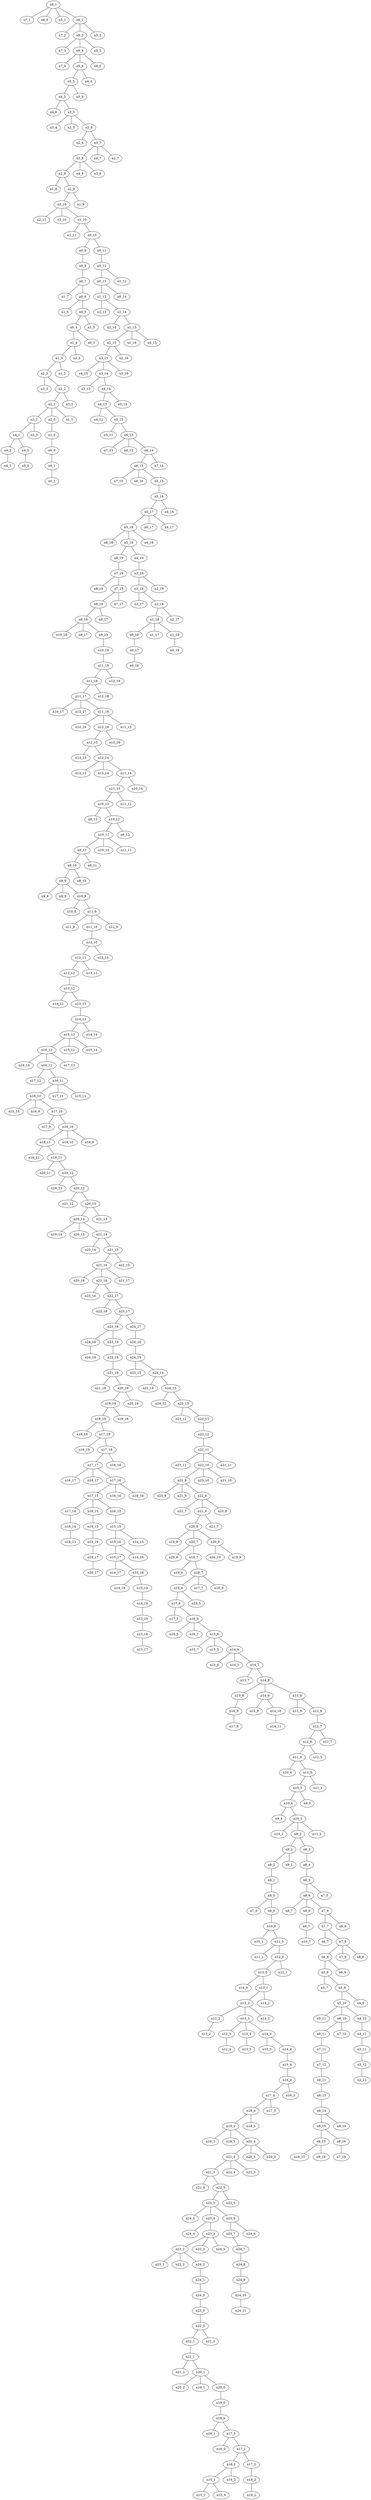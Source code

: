 graph G {
"n2_11";
"n23_1";
"n18_4";
"n16_17";
"n24_11";
"n10_16";
"n0_17";
"n3_19";
"n23_0";
"n9_8";
"n9_15";
"n16_14";
"n10_17";
"n4_2";
"n3_10";
"n8_14";
"n9_11";
"n4_11";
"n18_19";
"n3_4";
"n23_12";
"n7_13";
"n20_2";
"n18_11";
"n7_2";
"n12_16";
"n15_16";
"n6_11";
"n5_8";
"n20_11";
"n12_3";
"n15_13";
"n3_13";
"n18_17";
"n16_0";
"n15_1";
"n4_14";
"n4_1";
"n23_2";
"n22_11";
"n9_18";
"n24_0";
"n4_12";
"n20_8";
"n11_6";
"n13_5";
"n13_12";
"n18_6";
"n12_11";
"n2_8";
"n19_13";
"n22_18";
"n16_1";
"n1_10";
"n2_10";
"n7_4";
"n13_2";
"n8_2";
"n21_12";
"n7_15";
"n2_14";
"n13_7";
"n2_5";
"n10_15";
"n22_1";
"n18_12";
"n1_4";
"n5_5";
"n3_15";
"n17_15";
"n17_1";
"n10_2";
"n24_4";
"n18_2";
"n1_11";
"n6_8";
"n4_0";
"n19_12";
"n7_1";
"n21_16";
"n13_4";
"n18_1";
"n23_9";
"n14_12";
"n16_12";
"n5_11";
"n24_7";
"n8_7";
"n21_0";
"n3_11";
"n19_4";
"n14_0";
"n6_18";
"n24_5";
"n1_7";
"n23_11";
"n6_0";
"n8_9";
"n22_0";
"n0_18";
"n19_1";
"n15_8";
"n1_6";
"n1_15";
"n19_6";
"n9_7";
"n0_6";
"n21_2";
"n12_10";
"n9_4";
"n17_14";
"n6_15";
"n4_6";
"n11_8";
"n23_4";
"n10_11";
"n15_7";
"n19_15";
"n16_2";
"n1_0";
"n13_0";
"n6_9";
"n19_8";
"n15_9";
"n12_17";
"n7_3";
"n9_1";
"n15_3";
"n7_16";
"n12_1";
"n12_15";
"n4_15";
"n10_18";
"n17_8";
"n10_5";
"n16_13";
"n16_4";
"n10_6";
"n2_1";
"n21_1";
"n0_0";
"n4_8";
"n11_15";
"n1_13";
"n23_16";
"n12_2";
"n19_18";
"n14_14";
"n0_2";
"n15_17";
"n21_5";
"n5_16";
"n7_7";
"n5_7";
"n20_17";
"n19_3";
"n17_17";
"n1_3";
"n6_19";
"n22_14";
"n10_10";
"n2_6";
"n15_10";
"n19_11";
"n0_12";
"n8_15";
"n9_13";
"n20_16";
"n2_15";
"n5_10";
"n19_19";
"n14_9";
"n1_18";
"n15_2";
"n5_1";
"n19_17";
"n2_3";
"n9_6";
"n13_8";
"n16_10";
"n1_2";
"n23_18";
"n10_12";
"n6_10";
"n7_0";
"n2_12";
"n10_4";
"n3_9";
"n17_5";
"n8_17";
"n16_6";
"n21_4";
"n9_14";
"n24_1";
"n16_16";
"n10_7";
"n20_14";
"n12_12";
"n9_5";
"n21_18";
"n10_1";
"n4_13";
"n13_13";
"n6_12";
"n9_12";
"n24_18";
"n23_7";
"n14_18";
"n9_10";
"n17_13";
"n9_9";
"n16_19";
"n6_2";
"n11_1";
"n19_10";
"n23_17";
"n18_14";
"n22_3";
"n10_19";
"n18_7";
"n3_8";
"n23_14";
"n7_6";
"n4_5";
"n8_19";
"n8_11";
"n7_14";
"n19_5";
"n16_5";
"n4_7";
"n1_16";
"n8_4";
"n7_9";
"n14_1";
"n3_5";
"n8_12";
"n22_15";
"n17_18";
"n15_4";
"n5_0";
"n23_3";
"n20_4";
"n11_13";
"n6_4";
"n22_9";
"n11_17";
"n3_1";
"n4_19";
"n15_5";
"n18_15";
"n5_18";
"n19_2";
"n18_3";
"n8_6";
"n6_7";
"n12_13";
"n22_2";
"n12_4";
"n0_15";
"n24_9";
"n21_13";
"n7_5";
"n0_5";
"n22_16";
"n9_3";
"n23_19";
"n13_18";
"n2_7";
"n14_6";
"n24_16";
"n10_13";
"n24_6";
"n5_12";
"n11_18";
"n14_4";
"n2_16";
"n24_12";
"n5_4";
"n10_14";
"n8_13";
"n4_9";
"n19_0";
"n21_9";
"n14_19";
"n20_10";
"n16_18";
"n13_1";
"n20_7";
"n13_9";
"n0_13";
"n1_12";
"n17_7";
"n18_16";
"n6_17";
"n14_13";
"n13_14";
"n13_6";
"n19_9";
"n1_9";
"n0_9";
"n8_10";
"n3_3";
"n7_8";
"n0_14";
"n16_15";
"n21_17";
"n17_11";
"n7_11";
"n0_11";
"n16_9";
"n5_17";
"n24_3";
"n10_8";
"n14_16";
"n22_10";
"n20_9";
"n22_4";
"n3_7";
"n23_10";
"n8_8";
"n24_13";
"n11_14";
"n11_11";
"n8_18";
"n5_9";
"n12_6";
"n21_19";
"n17_6";
"n17_12";
"n0_16";
"n2_2";
"n3_6";
"n0_8";
"n6_16";
"n11_10";
"n14_11";
"n20_5";
"n13_15";
"n5_15";
"n22_13";
"n9_2";
"n17_4";
"n13_10";
"n2_4";
"n16_7";
"n12_7";
"n9_17";
"n24_17";
"n21_7";
"n8_3";
"n5_3";
"n22_17";
"n23_13";
"n23_15";
"n21_10";
"n17_3";
"n24_15";
"n17_9";
"n18_18";
"n14_17";
"n0_7";
"n4_10";
"n9_16";
"n22_19";
"n7_18";
"n6_13";
"n3_17";
"n3_18";
"n16_3";
"n12_8";
"n22_12";
"n1_8";
"n24_14";
"n5_19";
"n20_6";
"n10_0";
"n24_10";
"n19_14";
"n2_18";
"n5_13";
"n2_19";
"n12_19";
"n18_9";
"n3_2";
"n11_4";
"n20_3";
"n20_15";
"n2_13";
"n13_11";
"n4_17";
"n19_7";
"n21_15";
"n21_14";
"n1_14";
"n15_11";
"n20_18";
"n7_19";
"n11_0";
"n6_3";
"n15_18";
"n23_5";
"n12_0";
"n6_6";
"n12_14";
"n3_0";
"n5_14";
"n5_6";
"n0_19";
"n14_15";
"n2_0";
"n6_5";
"n24_8";
"n17_16";
"n4_16";
"n16_11";
"n11_9";
"n11_19";
"n22_8";
"n12_18";
"n1_17";
"n18_10";
"n5_2";
"n18_0";
"n16_8";
"n17_0";
"n15_0";
"n6_14";
"n0_4";
"n11_12";
"n15_19";
"n22_6";
"n15_12";
"n22_7";
"n7_10";
"n21_3";
"n13_3";
"n6_1";
"n8_16";
"n14_3";
"n21_6";
"n2_9";
"n20_0";
"n13_17";
"n24_19";
"n20_12";
"n13_19";
"n11_5";
"n18_13";
"n11_7";
"n9_19";
"n4_18";
"n17_2";
"n10_3";
"n7_17";
"n8_1";
"n20_1";
"n23_6";
"n19_16";
"n18_5";
"n14_2";
"n15_14";
"n14_5";
"n12_5";
"n1_5";
"n1_19";
"n0_1";
"n3_14";
"n7_12";
"n12_9";
"n9_0";
"n4_3";
"n10_9";
"n8_5";
"n4_4";
"n18_8";
"n11_3";
"n3_16";
"n21_8";
"n14_10";
"n23_8";
"n11_2";
"n3_12";
"n17_10";
"n15_15";
"n13_16";
"n21_11";
"n8_0";
"n15_6";
"n20_13";
"n0_3";
"n1_1";
"n24_2";
"n14_8";
"n14_7";
"n20_19";
"n17_19";
"n11_16";
"n22_5";
"n2_17";
"n0_10";
    "n14_13" -- "n14_14";
    "n24_2" -- "n24_1";
    "n17_14" -- "n18_14";
    "n5_10" -- "n5_11";
    "n19_17" -- "n20_17";
    "n24_9" -- "n24_10";
    "n6_3" -- "n5_3";
    "n21_16" -- "n20_16";
    "n21_16" -- "n21_17";
    "n22_0" -- "n21_0";
    "n15_8" -- "n16_8";
    "n13_4" -- "n13_5";
    "n1_10" -- "n1_11";
    "n5_4" -- "n4_4";
    "n6_2" -- "n7_2";
    "n16_11" -- "n17_11";
    "n20_19" -- "n20_18";
    "n18_10" -- "n19_10";
    "n16_10" -- "n15_10";
    "n20_0" -- "n19_0";
    "n1_19" -- "n0_19";
    "n5_8" -- "n5_7";
    "n1_18" -- "n1_17";
    "n9_9" -- "n8_9";
    "n8_0" -- "n7_0";
    "n17_1" -- "n17_2";
    "n24_16" -- "n24_15";
    "n0_6" -- "n1_6";
    "n16_1" -- "n16_2";
    "n0_0" -- "n0_1";
    "n21_19" -- "n21_18";
    "n5_16" -- "n4_16";
    "n13_0" -- "n14_0";
    "n7_18" -- "n7_17";
    "n24_14" -- "n23_14";
    "n15_17" -- "n14_17";
    "n12_3" -- "n12_4";
    "n9_11" -- "n8_11";
    "n10_13" -- "n9_13";
    "n3_19" -- "n2_19";
    "n17_16" -- "n18_16";
    "n17_19" -- "n16_19";
    "n12_7" -- "n11_7";
    "n13_2" -- "n12_2";
    "n22_9" -- "n21_9";
    "n23_13" -- "n23_12";
    "n22_8" -- "n23_8";
    "n14_8" -- "n15_8";
    "n0_12" -- "n1_12";
    "n20_8" -- "n19_8";
    "n9_18" -- "n9_17";
    "n11_14" -- "n10_14";
    "n16_1" -- "n15_1";
    "n5_19" -- "n4_19";
    "n21_14" -- "n22_14";
    "n20_14" -- "n20_15";
    "n23_3" -- "n24_3";
    "n20_9" -- "n20_10";
    "n5_18" -- "n6_18";
    "n0_4" -- "n0_3";
    "n8_12" -- "n8_13";
    "n10_5" -- "n9_5";
    "n7_6" -- "n6_6";
    "n2_10" -- "n2_11";
    "n0_6" -- "n0_5";
    "n3_15" -- "n3_16";
    "n3_8" -- "n3_9";
    "n1_14" -- "n2_14";
    "n11_6" -- "n10_6";
    "n11_6" -- "n11_5";
    "n12_12" -- "n13_12";
    "n5_5" -- "n5_6";
    "n7_11" -- "n7_12";
    "n9_10" -- "n8_10";
    "n12_6" -- "n12_5";
    "n13_2" -- "n14_2";
    "n3_6" -- "n2_6";
    "n18_11" -- "n18_12";
    "n15_15" -- "n14_15";
    "n18_19" -- "n18_18";
    "n6_14" -- "n7_14";
    "n11_10" -- "n12_10";
    "n22_11" -- "n23_11";
    "n23_3" -- "n22_3";
    "n2_2" -- "n3_2";
    "n14_7" -- "n13_7";
    "n12_0" -- "n12_1";
    "n12_6" -- "n11_6";
    "n1_15" -- "n0_15";
    "n2_9" -- "n1_9";
    "n17_18" -- "n16_18";
    "n15_13" -- "n15_12";
    "n9_15" -- "n10_15";
    "n22_11" -- "n21_11";
    "n17_0" -- "n16_0";
    "n16_11" -- "n15_11";
    "n5_10" -- "n6_10";
    "n11_17" -- "n12_17";
    "n14_10" -- "n14_11";
    "n6_4" -- "n6_5";
    "n16_8" -- "n17_8";
    "n4_2" -- "n4_3";
    "n3_11" -- "n3_12";
    "n24_15" -- "n23_15";
    "n1_10" -- "n0_10";
    "n8_3" -- "n8_4";
    "n15_15" -- "n15_16";
    "n11_0" -- "n11_1";
    "n0_10" -- "n0_9";
    "n7_18" -- "n8_18";
    "n18_14" -- "n18_13";
    "n16_13" -- "n16_14";
    "n0_7" -- "n1_7";
    "n3_15" -- "n4_15";
    "n8_6" -- "n8_7";
    "n11_16" -- "n11_15";
    "n9_15" -- "n9_16";
    "n23_5" -- "n24_5";
    "n6_4" -- "n7_4";
    "n3_14" -- "n3_13";
    "n19_4" -- "n19_5";
    "n21_5" -- "n21_6";
    "n24_10" -- "n24_11";
    "n20_14" -- "n19_14";
    "n18_4" -- "n18_3";
    "n23_2" -- "n23_1";
    "n15_1" -- "n15_2";
    "n12_2" -- "n11_2";
    "n21_1" -- "n21_2";
    "n3_14" -- "n4_14";
    "n16_13" -- "n17_13";
    "n10_9" -- "n10_8";
    "n9_19" -- "n10_19";
    "n10_3" -- "n11_3";
    "n14_8" -- "n14_9";
    "n8_16" -- "n7_16";
    "n9_3" -- "n8_3";
    "n24_0" -- "n23_0";
    "n11_5" -- "n11_4";
    "n11_13" -- "n11_12";
    "n3_5" -- "n2_5";
    "n11_9" -- "n11_8";
    "n20_13" -- "n21_13";
    "n10_9" -- "n11_9";
    "n23_18" -- "n23_19";
    "n0_1" -- "n0_2";
    "n22_10" -- "n23_10";
    "n6_2" -- "n5_2";
    "n12_11" -- "n13_11";
    "n9_0" -- "n10_0";
    "n14_6" -- "n14_5";
    "n21_4" -- "n22_4";
    "n17_0" -- "n17_1";
    "n9_10" -- "n9_9";
    "n18_11" -- "n19_11";
    "n20_12" -- "n21_12";
    "n20_1" -- "n19_1";
    "n10_3" -- "n10_2";
    "n24_17" -- "n24_16";
    "n10_12" -- "n9_12";
    "n2_15" -- "n2_16";
    "n22_17" -- "n22_18";
    "n6_13" -- "n6_12";
    "n13_8" -- "n13_9";
    "n21_14" -- "n21_15";
    "n8_13" -- "n8_14";
    "n3_18" -- "n3_17";
    "n17_19" -- "n17_18";
    "n21_15" -- "n22_15";
    "n14_6" -- "n13_6";
    "n6_10" -- "n7_10";
    "n13_3" -- "n13_4";
    "n24_18" -- "n24_19";
    "n19_7" -- "n19_6";
    "n16_6" -- "n16_5";
    "n3_1" -- "n3_0";
    "n4_13" -- "n4_12";
    "n4_1" -- "n4_0";
    "n10_12" -- "n10_11";
    "n13_1" -- "n14_1";
    "n12_15" -- "n13_15";
    "n16_10" -- "n16_9";
    "n1_18" -- "n0_18";
    "n21_8" -- "n21_7";
    "n22_0" -- "n22_1";
    "n23_17" -- "n24_17";
    "n13_12" -- "n14_12";
    "n9_9" -- "n9_8";
    "n6_3" -- "n7_3";
    "n8_15" -- "n8_16";
    "n1_13" -- "n2_13";
    "n18_4" -- "n19_4";
    "n21_1" -- "n20_1";
    "n21_4" -- "n21_3";
    "n5_17" -- "n6_17";
    "n3_5" -- "n3_4";
    "n11_9" -- "n12_9";
    "n4_10" -- "n4_11";
    "n15_4" -- "n16_4";
    "n17_15" -- "n18_15";
    "n1_3" -- "n1_2";
    "n23_4" -- "n24_4";
    "n18_7" -- "n18_8";
    "n2_8" -- "n1_8";
    "n15_1" -- "n15_0";
    "n5_10" -- "n4_10";
    "n2_9" -- "n2_10";
    "n15_17" -- "n15_18";
    "n3_12" -- "n2_12";
    "n21_15" -- "n21_16";
    "n15_13" -- "n15_14";
    "n2_3" -- "n3_3";
    "n22_9" -- "n23_9";
    "n0_12" -- "n0_13";
    "n9_18" -- "n10_18";
    "n13_8" -- "n12_8";
    "n18_6" -- "n18_5";
    "n5_16" -- "n5_17";
    "n21_19" -- "n20_19";
    "n17_6" -- "n17_5";
    "n20_12" -- "n20_13";
    "n14_6" -- "n14_7";
    "n6_1" -- "n7_1";
    "n2_15" -- "n3_15";
    "n22_5" -- "n22_6";
    "n21_16" -- "n22_16";
    "n1_14" -- "n1_15";
    "n8_18" -- "n8_17";
    "n3_19" -- "n3_18";
    "n24_15" -- "n24_14";
    "n0_11" -- "n0_12";
    "n4_0" -- "n5_0";
    "n0_5" -- "n1_5";
    "n9_9" -- "n10_9";
    "n8_0" -- "n9_0";
    "n2_8" -- "n2_9";
    "n15_6" -- "n15_7";
    "n1_15" -- "n1_16";
    "n18_6" -- "n17_6";
    "n2_10" -- "n3_10";
    "n1_3" -- "n2_3";
    "n14_4" -- "n15_4";
    "n0_13" -- "n0_14";
    "n14_9" -- "n15_9";
    "n17_2" -- "n18_2";
    "n11_17" -- "n10_17";
    "n11_0" -- "n12_0";
    "n3_1" -- "n4_1";
    "n12_10" -- "n13_10";
    "n9_11" -- "n9_10";
    "n20_7" -- "n20_6";
    "n6_13" -- "n7_13";
    "n20_4" -- "n20_3";
    "n19_19" -- "n19_18";
    "n4_14" -- "n5_14";
    "n23_17" -- "n23_18";
    "n6_15" -- "n7_15";
    "n4_11" -- "n3_11";
    "n24_14" -- "n24_13";
    "n7_8" -- "n8_8";
    "n15_13" -- "n16_13";
    "n15_6" -- "n15_5";
    "n23_6" -- "n24_6";
    "n6_11" -- "n7_11";
    "n6_14" -- "n6_15";
    "n11_18" -- "n12_18";
    "n6_1" -- "n6_0";
    "n7_7" -- "n6_7";
    "n5_9" -- "n4_9";
    "n0_17" -- "n0_16";
    "n1_4" -- "n2_4";
    "n4_1" -- "n4_2";
    "n15_6" -- "n14_6";
    "n15_16" -- "n14_16";
    "n7_6" -- "n7_7";
    "n8_4" -- "n8_5";
    "n6_8" -- "n6_9";
    "n10_4" -- "n9_4";
    "n15_18" -- "n14_18";
    "n8_14" -- "n9_14";
    "n8_6" -- "n7_6";
    "n0_5" -- "n0_4";
    "n6_15" -- "n6_16";
    "n24_13" -- "n24_12";
    "n1_18" -- "n1_19";
    "n18_10" -- "n18_9";
    "n10_11" -- "n11_11";
    "n13_19" -- "n13_18";
    "n20_8" -- "n20_7";
    "n5_13" -- "n5_12";
    "n18_19" -- "n17_19";
    "n8_2" -- "n8_1";
    "n17_10" -- "n17_9";
    "n15_16" -- "n15_17";
    "n18_0" -- "n18_1";
    "n2_1" -- "n1_1";
    "n10_13" -- "n10_12";
    "n22_9" -- "n22_8";
    "n9_18" -- "n9_19";
    "n1_15" -- "n2_15";
    "n20_1" -- "n20_2";
    "n5_18" -- "n4_18";
    "n6_2" -- "n6_3";
    "n2_3" -- "n2_2";
    "n10_11" -- "n10_10";
    "n5_4" -- "n5_5";
    "n12_16" -- "n13_16";
    "n5_17" -- "n4_17";
    "n19_16" -- "n19_17";
    "n10_19" -- "n11_19";
    "n14_8" -- "n13_8";
    "n23_2" -- "n22_2";
    "n19_15" -- "n19_16";
    "n12_14" -- "n12_13";
    "n19_11" -- "n20_11";
    "n3_5" -- "n3_6";
    "n24_13" -- "n23_13";
    "n10_4" -- "n10_3";
    "n8_1" -- "n8_0";
    "n12_0" -- "n13_0";
    "n11_17" -- "n11_16";
    "n7_7" -- "n7_8";
    "n6_19" -- "n7_19";
    "n3_18" -- "n2_18";
    "n6_3" -- "n6_4";
    "n13_13" -- "n14_13";
    "n20_13" -- "n20_14";
    "n19_12" -- "n19_13";
    "n11_5" -- "n10_5";
    "n11_16" -- "n10_16";
    "n4_5" -- "n4_6";
    "n19_0" -- "n18_0";
    "n14_3" -- "n15_3";
    "n23_0" -- "n22_0";
    "n2_10" -- "n1_10";
    "n12_15" -- "n12_14";
    "n16_4" -- "n16_3";
    "n17_17" -- "n16_17";
    "n7_12" -- "n8_12";
    "n6_1" -- "n5_1";
    "n22_5" -- "n23_5";
    "n16_4" -- "n17_4";
    "n11_9" -- "n11_10";
    "n13_3" -- "n12_3";
    "n22_12" -- "n22_11";
    "n9_2" -- "n9_1";
    "n7_19" -- "n8_19";
    "n21_8" -- "n20_8";
    "n13_3" -- "n14_3";
    "n13_18" -- "n13_17";
    "n13_2" -- "n13_3";
    "n24_7" -- "n24_8";
    "n12_11" -- "n12_12";
    "n18_15" -- "n19_15";
    "n13_12" -- "n13_13";
    "n5_13" -- "n6_13";
    "n18_7" -- "n17_7";
    "n15_18" -- "n15_19";
    "n16_10" -- "n17_10";
    "n18_7" -- "n18_6";
    "n19_4" -- "n19_3";
    "n17_4" -- "n17_3";
    "n5_19" -- "n6_19";
    "n0_9" -- "n0_8";
    "n14_7" -- "n14_8";
    "n8_6" -- "n9_6";
    "n12_10" -- "n12_11";
    "n17_17" -- "n18_17";
    "n13_0" -- "n13_1";
    "n12_14" -- "n13_14";
    "n14_3" -- "n14_4";
    "n5_18" -- "n5_19";
    "n2_18" -- "n2_17";
    "n20_4" -- "n20_5";
    "n16_11" -- "n16_10";
    "n5_17" -- "n5_18";
    "n6_10" -- "n6_11";
    "n0_10" -- "n0_11";
    "n22_13" -- "n22_12";
    "n9_6" -- "n9_7";
    "n23_5" -- "n23_6";
    "n5_5" -- "n4_5";
    "n4_5" -- "n3_5";
    "n9_7" -- "n10_7";
    "n6_1" -- "n6_2";
    "n11_14" -- "n11_13";
    "n17_15" -- "n16_15";
    "n8_15" -- "n9_15";
    "n23_7" -- "n24_7";
    "n6_15" -- "n5_15";
    "n23_4" -- "n23_3";
    "n20_14" -- "n21_14";
    "n16_13" -- "n16_12";
    "n18_10" -- "n18_11";
    "n23_6" -- "n23_7";
    "n4_14" -- "n4_13";
    "n20_8" -- "n20_9";
    "n14_9" -- "n14_10";
    "n12_8" -- "n12_7";
    "n2_2" -- "n2_1";
    "n20_9" -- "n19_9";
    "n22_11" -- "n22_10";
    "n8_5" -- "n7_5";
    "n17_15" -- "n17_14";
    "n12_7" -- "n12_6";
    "n0_7" -- "n0_6";
    "n12_14" -- "n11_14";
    "n6_8" -- "n5_8";
    "n3_8" -- "n4_8";
    "n19_12" -- "n20_12";
    "n11_18" -- "n11_17";
    "n19_11" -- "n19_12";
    "n22_1" -- "n21_1";
    "n7_19" -- "n7_18";
    "n22_8" -- "n22_7";
    "n10_11" -- "n9_11";
    "n21_4" -- "n21_5";
    "n5_9" -- "n5_10";
    "n10_3" -- "n9_3";
    "n17_18" -- "n17_17";
    "n15_19" -- "n14_19";
    "n2_0" -- "n1_0";
    "n18_0" -- "n17_0";
    "n4_13" -- "n5_13";
    "n19_7" -- "n18_7";
    "n17_1" -- "n16_1";
    "n20_4" -- "n21_4";
    "n20_19" -- "n19_19";
    "n0_18" -- "n0_17";
    "n7_8" -- "n7_9";
    "n10_0" -- "n10_1";
    "n24_1" -- "n24_0";
    "n3_6" -- "n3_7";
    "n10_5" -- "n10_4";
    "n3_8" -- "n2_8";
    "n5_8" -- "n5_9";
    "n4_19" -- "n3_19";
    "n17_10" -- "n18_10";
    "n16_12" -- "n17_12";
    "n23_2" -- "n24_2";
    "n9_3" -- "n9_2";
    "n17_16" -- "n16_16";
    "n1_0" -- "n0_0";
    "n17_4" -- "n18_4";
    "n11_19" -- "n12_19";
    "n21_5" -- "n22_5";
    "n2_1" -- "n2_0";
    "n2_18" -- "n1_18";
    "n23_5" -- "n23_4";
    "n3_7" -- "n2_7";
    "n23_18" -- "n24_18";
    "n8_5" -- "n8_6";
    "n0_4" -- "n1_4";
    "n16_6" -- "n16_7";
    "n11_19" -- "n11_18";
    "n16_12" -- "n16_11";
    "n23_19" -- "n22_19";
    "n0_8" -- "n0_7";
    "n3_7" -- "n4_7";
    "n6_4" -- "n5_4";
    "n17_16" -- "n17_15";
    "n6_13" -- "n6_14";
    "n3_7" -- "n3_8";
    "n1_13" -- "n1_14";
    "n24_8" -- "n24_9";
    "n7_8" -- "n6_8";
    "n12_16" -- "n12_15";
    "n11_13" -- "n10_13";
    "n0_13" -- "n1_13";
    "n18_2" -- "n19_2";
    "n22_19" -- "n21_19";
    "n10_0" -- "n11_0";
    "n2_1" -- "n3_1";
    "n22_17" -- "n23_17";
    "n22_8" -- "n21_8";
    "n22_16" -- "n23_16";
    "n17_17" -- "n17_16";
    "n16_6" -- "n15_6";
    "n8_14" -- "n8_15";
    "n11_16" -- "n12_16";
    "n23_3" -- "n23_2";
    "n13_1" -- "n13_2";
    "n14_19" -- "n13_19";
    "n22_10" -- "n21_10";
    "n22_16" -- "n22_17";
    "n17_6" -- "n16_6";
    "n8_18" -- "n9_18";
    "n16_15" -- "n15_15";
    "n23_13" -- "n22_13";
    "n1_4" -- "n1_3";
    "n20_7" -- "n19_7";
    "n5_15" -- "n5_16";
    "n14_13" -- "n15_13";
    "n22_10" -- "n22_9";
    "n9_2" -- "n8_2";
    "n20_1" -- "n20_0";
    "n19_4" -- "n20_4";
    "n3_15" -- "n3_14";
    "n19_19" -- "n18_19";
}
